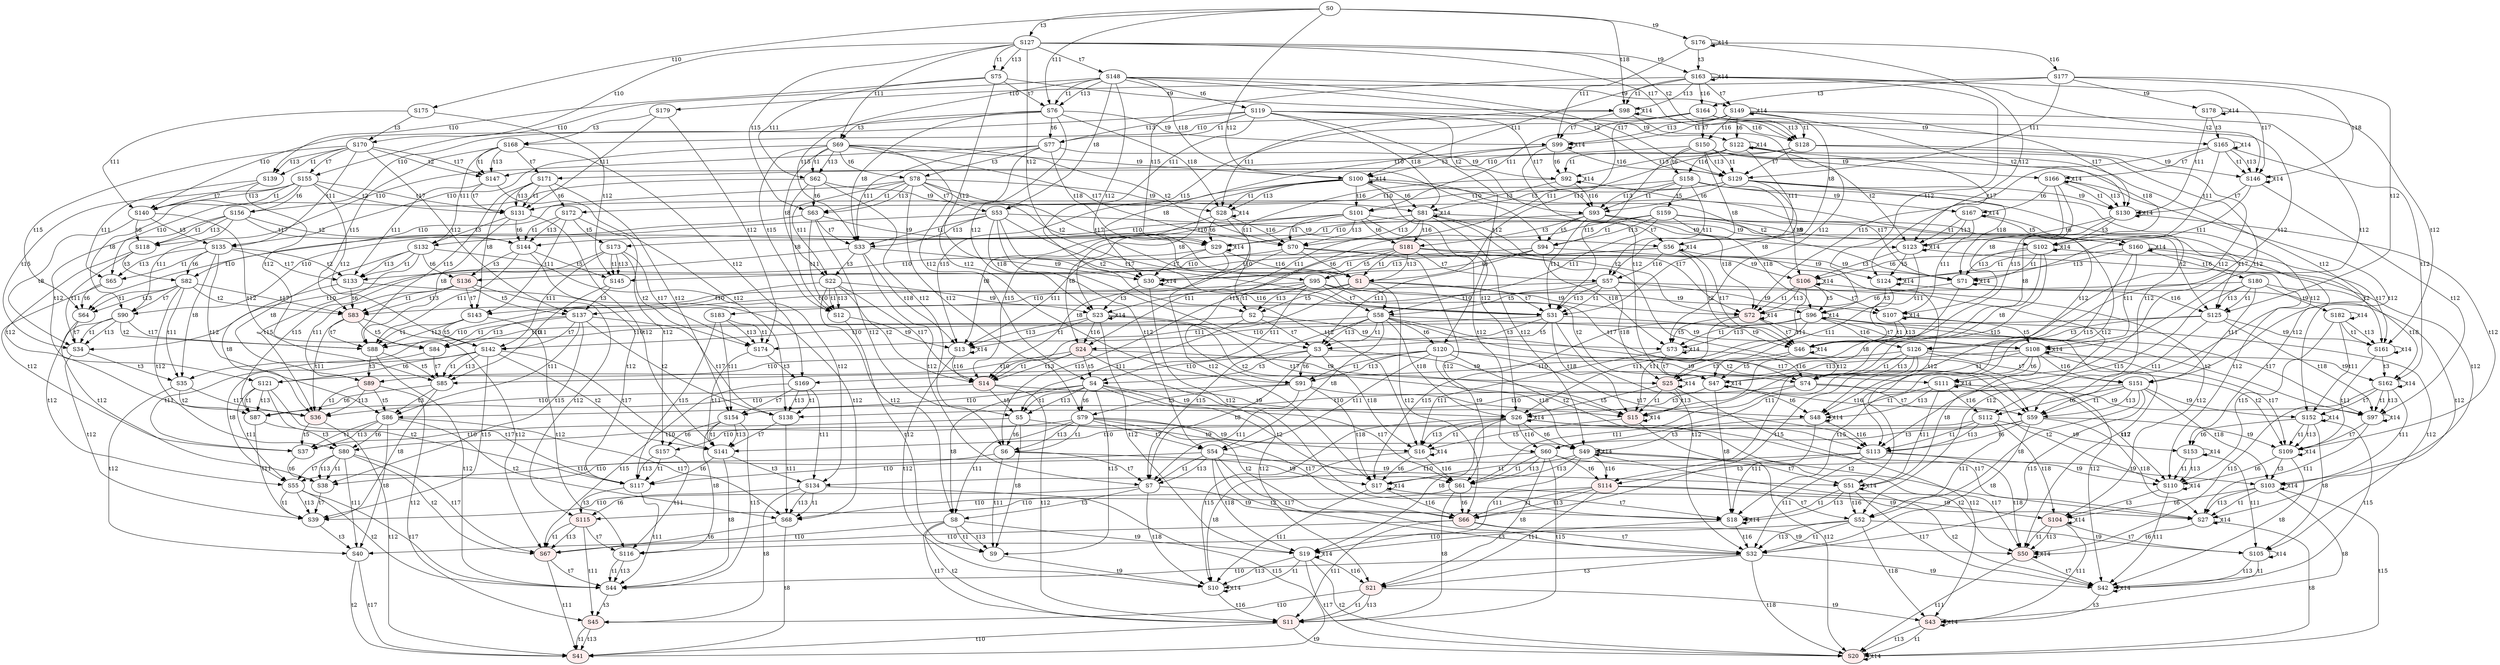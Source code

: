 digraph "SCdebug/1" {
node [fillcolor="#FFFFFF"]; S60 ;
node [fillcolor="#FFFFFF"]; S58 ;
node [fillcolor="#FFFFFF"]; S54 ;
node [fillcolor="#FFFFFF"]; S52 ;
node [style=filled fillcolor="#FFEEEE"]; S21 ;
node [fillcolor="#FFFFFF"]; S4 ;
node [fillcolor="#FFFFFF"]; S8 ;
node [fillcolor="#FFFFFF"]; S151 ;
node [fillcolor="#FFFFFF"]; S51 ;
node [style=filled fillcolor="#FFEEEE"]; S43 ;
node [fillcolor="#FFFFFF"]; S26 ;
node [fillcolor="#FFFFFF"]; S19 ;
node [fillcolor="#FFFFFF"]; S103 ;
node [fillcolor="#FFFFFF"]; S105 ;
node [fillcolor="#FFFFFF"]; S108 ;
node [fillcolor="#FFFFFF"]; S152 ;
node [fillcolor="#FFFFFF"]; S55 ;
node [style=filled fillcolor="#FFEEEE"]; S45 ;
node [fillcolor="#FFFFFF"]; S40 ;
node [fillcolor="#FFFFFF"]; S86 ;
node [fillcolor="#FFFFFF"]; S116 ;
node [fillcolor="#FFFFFF"]; S134 ;
node [fillcolor="#FFFFFF"]; S142 ;
node [fillcolor="#FFFFFF"]; S154 ;
node [fillcolor="#FFFFFF"]; S77 ;
node [fillcolor="#FFFFFF"]; S75 ;
node [fillcolor="#FFFFFF"]; S63 ;
node [style=filled fillcolor="#FFEEEE"]; S1 ;
node [fillcolor="#FFFFFF"]; S93 ;
node [fillcolor="#FFFFFF"]; S128 ;
node [fillcolor="#FFFFFF"]; S177 ;
node [fillcolor="#FFFFFF"]; S0 ;
node [style=filled fillcolor="#FFEEEE"]; S72 ;
node [fillcolor="#FFFFFF"]; S29 ;
node [fillcolor="#FFFFFF"]; S92 ;
node [fillcolor="#FFFFFF"]; S98 ;
node [fillcolor="#FFFFFF"]; S123 ;
node [fillcolor="#FFFFFF"]; S146 ;
node [fillcolor="#FFFFFF"]; S176 ;
node [fillcolor="#FFFFFF"]; S178 ;
node [fillcolor="#FFFFFF"]; S64 ;
node [style=filled fillcolor="#FFEEEE"]; S83 ;
node [fillcolor="#FFFFFF"]; S118 ;
node [fillcolor="#FFFFFF"]; S139 ;
node [fillcolor="#FFFFFF"]; S144 ;
node [fillcolor="#FFFFFF"]; S147 ;
node [fillcolor="#FFFFFF"]; S175 ;
node [fillcolor="#FFFFFF"]; S179 ;
node [fillcolor="#FFFFFF"]; S76 ;
node [fillcolor="#FFFFFF"]; S70 ;
node [fillcolor="#FFFFFF"]; S62 ;
node [fillcolor="#FFFFFF"]; S33 ;
node [fillcolor="#FFFFFF"]; S31 ;
node [fillcolor="#FFFFFF"]; S12 ;
node [style=filled fillcolor="#FFEEEE"]; S14 ;
node [fillcolor="#FFFFFF"]; S129 ;
node [fillcolor="#FFFFFF"]; S71 ;
node [fillcolor="#FFFFFF"]; S46 ;
node [fillcolor="#FFFFFF"]; S30 ;
node [fillcolor="#FFFFFF"]; S28 ;
node [fillcolor="#FFFFFF"]; S13 ;
node [style=filled fillcolor="#FFEEEE"]; S15 ;
node [fillcolor="#FFFFFF"]; S99 ;
node [fillcolor="#FFFFFF"]; S130 ;
node [fillcolor="#FFFFFF"]; S65 ;
node [style=filled fillcolor="#FFEEEE"]; S36 ;
node [fillcolor="#FFFFFF"]; S34 ;
node [fillcolor="#FFFFFF"]; S88 ;
node [fillcolor="#FFFFFF"]; S131 ;
node [fillcolor="#FFFFFF"]; S133 ;
node [fillcolor="#FFFFFF"]; S140 ;
node [style=filled fillcolor="#FFEEEE"]; S181 ;
node [fillcolor="#FFFFFF"]; S78 ;
node [fillcolor="#FFFFFF"]; S119 ;
node [fillcolor="#FFFFFF"]; S127 ;
node [fillcolor="#FFFFFF"]; S158 ;
node [fillcolor="#FFFFFF"]; S164 ;
node [fillcolor="#FFFFFF"]; S81 ;
node [style=filled fillcolor="#FFEEEE"]; S106 ;
node [fillcolor="#FFFFFF"]; S122 ;
node [fillcolor="#FFFFFF"]; S163 ;
node [fillcolor="#FFFFFF"]; S165 ;
node [fillcolor="#FFFFFF"]; S167 ;
node [fillcolor="#FFFFFF"]; S82 ;
node [style=filled fillcolor="#FFEEEE"]; S136 ;
node [fillcolor="#FFFFFF"]; S156 ;
node [fillcolor="#FFFFFF"]; S168 ;
node [fillcolor="#FFFFFF"]; S170 ;
node [fillcolor="#FFFFFF"]; S172 ;
node [fillcolor="#FFFFFF"]; S69 ;
node [fillcolor="#FFFFFF"]; S57 ;
node [fillcolor="#FFFFFF"]; S53 ;
node [style=filled fillcolor="#FFEEEE"]; S24 ;
node [fillcolor="#FFFFFF"]; S22 ;
node [fillcolor="#FFFFFF"]; S101 ;
node [fillcolor="#FFFFFF"]; S148 ;
node [fillcolor="#FFFFFF"]; S150 ;
node [fillcolor="#FFFFFF"]; S56 ;
node [style=filled fillcolor="#FFEEEE"]; S25 ;
node [fillcolor="#FFFFFF"]; S23 ;
node [fillcolor="#FFFFFF"]; S100 ;
node [fillcolor="#FFFFFF"]; S102 ;
node [fillcolor="#FFFFFF"]; S107 ;
node [fillcolor="#FFFFFF"]; S149 ;
node [fillcolor="#FFFFFF"]; S166 ;
node [fillcolor="#FFFFFF"]; S35 ;
node [style=filled fillcolor="#FFEEEE"]; S89 ;
node [fillcolor="#FFFFFF"]; S90 ;
node [fillcolor="#FFFFFF"]; S132 ;
node [fillcolor="#FFFFFF"]; S135 ;
node [fillcolor="#FFFFFF"]; S143 ;
node [fillcolor="#FFFFFF"]; S155 ;
node [fillcolor="#FFFFFF"]; S171 ;
node [fillcolor="#FFFFFF"]; S74 ;
node [style=filled fillcolor="#FFEEEE"]; S66 ;
node [fillcolor="#FFFFFF"]; S2 ;
node [fillcolor="#FFFFFF"]; S6 ;
node [fillcolor="#FFFFFF"]; S91 ;
node [fillcolor="#FFFFFF"]; S94 ;
node [fillcolor="#FFFFFF"]; S113 ;
node [fillcolor="#FFFFFF"]; S125 ;
node [fillcolor="#FFFFFF"]; S73 ;
node [style=filled fillcolor="#FFEEEE"]; S50 ;
node [fillcolor="#FFFFFF"]; S48 ;
node [fillcolor="#FFFFFF"]; S17 ;
node [fillcolor="#FFFFFF"]; S97 ;
node [fillcolor="#FFFFFF"]; S110 ;
node [fillcolor="#FFFFFF"]; S124 ;
node [fillcolor="#FFFFFF"]; S161 ;
node [style=filled fillcolor="#FFEEEE"]; S67 ;
node [fillcolor="#FFFFFF"]; S38 ;
node [fillcolor="#FFFFFF"]; S84 ;
node [fillcolor="#FFFFFF"]; S87 ;
node [fillcolor="#FFFFFF"]; S117 ;
node [fillcolor="#FFFFFF"]; S138 ;
node [fillcolor="#FFFFFF"]; S145 ;
node [fillcolor="#FFFFFF"]; S174 ;
node [fillcolor="#FFFFFF"]; S61 ;
node [fillcolor="#FFFFFF"]; S59 ;
node [fillcolor="#FFFFFF"]; S32 ;
node [fillcolor="#FFFFFF"]; S3 ;
node [fillcolor="#FFFFFF"]; S5 ;
node [fillcolor="#FFFFFF"]; S7 ;
node [fillcolor="#FFFFFF"]; S9 ;
node [style=filled fillcolor="#FFEEEE"]; S11 ;
node [fillcolor="#FFFFFF"]; S47 ;
node [fillcolor="#FFFFFF"]; S42 ;
node [fillcolor="#FFFFFF"]; S27 ;
node [fillcolor="#FFFFFF"]; S10 ;
node [fillcolor="#FFFFFF"]; S16 ;
node [fillcolor="#FFFFFF"]; S18 ;
node [style=filled fillcolor="#FFEEEE"]; S20 ;
node [fillcolor="#FFFFFF"]; S109 ;
node [fillcolor="#FFFFFF"]; S68 ;
node [fillcolor="#FFFFFF"]; S44 ;
node [style=filled fillcolor="#FFEEEE"]; S41 ;
node [fillcolor="#FFFFFF"]; S39 ;
node [fillcolor="#FFFFFF"]; S37 ;
node [fillcolor="#FFFFFF"]; S85 ;
node [fillcolor="#FFFFFF"]; S141 ;
node [fillcolor="#FFFFFF"]; S79 ;
node [fillcolor="#FFFFFF"]; S95 ;
node [fillcolor="#FFFFFF"]; S112 ;
node [style=filled fillcolor="#FFEEEE"]; S114 ;
node [fillcolor="#FFFFFF"]; S120 ;
node [fillcolor="#FFFFFF"]; S126 ;
node [fillcolor="#FFFFFF"]; S159 ;
node [fillcolor="#FFFFFF"]; S180 ;
node [fillcolor="#FFFFFF"]; S49 ;
node [fillcolor="#FFFFFF"]; S96 ;
node [style=filled fillcolor="#FFEEEE"]; S104 ;
node [fillcolor="#FFFFFF"]; S111 ;
node [fillcolor="#FFFFFF"]; S153 ;
node [fillcolor="#FFFFFF"]; S160 ;
node [fillcolor="#FFFFFF"]; S162 ;
node [fillcolor="#FFFFFF"]; S182 ;
node [fillcolor="#FFFFFF"]; S80 ;
node [style=filled fillcolor="#FFEEEE"]; S115 ;
node [fillcolor="#FFFFFF"]; S121 ;
node [fillcolor="#FFFFFF"]; S137 ;
node [fillcolor="#FFFFFF"]; S157 ;
node [fillcolor="#FFFFFF"]; S169 ;
node [fillcolor="#FFFFFF"]; S173 ;
node [fillcolor="#FFFFFF"]; S183 ;
S60 -> S114 [label=t6]
S60 -> S61 [label=t1]
S60 -> S61 [label=t13]
S60 -> S11 [label=t15]
S60 -> S134 [label=t10]
S60 -> S103 [label=t9]
S60 -> S21 [label=t8]
S58 -> S120 [label=t6]
S58 -> S59 [label=t2]
S58 -> S59 [label=t17]
S58 -> S3 [label=t1]
S58 -> S3 [label=t13]
S58 -> S7 [label=t15]
S58 -> S142 [label=t10]
S58 -> S26 [label=t18]
S58 -> S108 [label=t9]
S58 -> S54 [label=t8]
S54 -> S32 [label=t2]
S54 -> S32 [label=t17]
S54 -> S7 [label=t1]
S54 -> S7 [label=t13]
S54 -> S55 [label=t10]
S54 -> S51 [label=t9]
S54 -> S19 [label=t18]
S52 -> S32 [label=t1]
S52 -> S32 [label=t13]
S52 -> S116 [label=t10]
S52 -> S43 [label=t18]
S52 -> S105 [label=t9]
S21 -> S11 [label=t1]
S21 -> S11 [label=t13]
S21 -> S45 [label=t10]
S21 -> S43 [label=t9]
S4 -> S79 [label=t6]
S4 -> S61 [label=t2]
S4 -> S61 [label=t17]
S4 -> S5 [label=t1]
S4 -> S5 [label=t13]
S4 -> S9 [label=t15]
S4 -> S86 [label=t10]
S4 -> S26 [label=t9]
S4 -> S8 [label=t8]
S8 -> S9 [label=t1]
S8 -> S9 [label=t13]
S8 -> S11 [label=t2]
S8 -> S11 [label=t17]
S8 -> S40 [label=t10]
S8 -> S19 [label=t9]
S151 -> S112 [label=t6]
S151 -> S59 [label=t1]
S151 -> S59 [label=t13]
S151 -> S32 [label=t15]
S151 -> S154 [label=t10]
S151 -> S103 [label=t18]
S151 -> S152 [label=t9]
S151 -> S52 [label=t8]
S51 -> S42 [label=t2]
S51 -> S42 [label=t17]
S51 -> S18 [label=t1]
S51 -> S18 [label=t13]
S51 -> S51 [label=t14]
S51 -> S52 [label=t16]
S43 -> S20 [label=t1]
S43 -> S20 [label=t13]
S43 -> S43 [label=t14]
S26 -> S49 [label=t6]
S26 -> S27 [label=t2]
S26 -> S27 [label=t17]
S26 -> S10 [label=t15]
S26 -> S16 [label=t1]
S26 -> S16 [label=t13]
S26 -> S19 [label=t8]
S26 -> S26 [label=t14]
S26 -> S60 [label=t16]
S19 -> S10 [label=t1]
S19 -> S10 [label=t13]
S19 -> S20 [label=t2]
S19 -> S20 [label=t17]
S19 -> S19 [label=t14]
S19 -> S21 [label=t16]
S103 -> S104 [label=t6]
S103 -> S27 [label=t1]
S103 -> S27 [label=t13]
S103 -> S20 [label=t15]
S103 -> S43 [label=t8]
S103 -> S103 [label=t14]
S105 -> S42 [label=t1]
S105 -> S42 [label=t13]
S105 -> S105 [label=t14]
S108 -> S111 [label=t6]
S108 -> S47 [label=t1]
S108 -> S47 [label=t13]
S108 -> S18 [label=t15]
S108 -> S109 [label=t2]
S108 -> S109 [label=t17]
S108 -> S51 [label=t8]
S108 -> S108 [label=t14]
S108 -> S151 [label=t16]
S152 -> S153 [label=t6]
S152 -> S42 [label=t15]
S152 -> S109 [label=t1]
S152 -> S109 [label=t13]
S152 -> S105 [label=t8]
S152 -> S152 [label=t14]
S55 -> S44 [label=t2]
S55 -> S44 [label=t17]
S55 -> S39 [label=t1]
S55 -> S39 [label=t13]
S45 -> S41 [label=t1]
S45 -> S41 [label=t13]
S40 -> S41 [label=t2]
S40 -> S41 [label=t17]
S86 -> S80 [label=t6]
S86 -> S68 [label=t2]
S86 -> S68 [label=t17]
S86 -> S37 [label=t1]
S86 -> S37 [label=t13]
S86 -> S40 [label=t8]
S116 -> S44 [label=t1]
S116 -> S44 [label=t13]
S134 -> S115 [label=t6]
S134 -> S68 [label=t1]
S134 -> S68 [label=t13]
S134 -> S41 [label=t15]
S134 -> S45 [label=t8]
S142 -> S121 [label=t6]
S142 -> S39 [label=t15]
S142 -> S85 [label=t1]
S142 -> S85 [label=t13]
S142 -> S141 [label=t2]
S142 -> S141 [label=t17]
S142 -> S55 [label=t8]
S154 -> S157 [label=t6]
S154 -> S44 [label=t15]
S154 -> S141 [label=t1]
S154 -> S141 [label=t13]
S154 -> S116 [label=t8]
S77 -> S91 [label=t12]
S77 -> S78 [label=t3]
S77 -> S33 [label=t11]
S77 -> S118 [label=t10]
S77 -> S29 [label=t18]
S77 -> S92 [label=t9]
S75 -> S2 [label=t12]
S75 -> S76 [label=t7]
S75 -> S62 [label=t11]
S75 -> S139 [label=t10]
S75 -> S98 [label=t9]
S63 -> S6 [label=t12]
S63 -> S33 [label=t7]
S63 -> S12 [label=t11]
S63 -> S64 [label=t10]
S63 -> S29 [label=t9]
S1 -> S66 [label=t12]
S1 -> S2 [label=t5]
S1 -> S31 [label=t7]
S1 -> S14 [label=t11]
S1 -> S83 [label=t10]
S1 -> S72 [label=t9]
S93 -> S94 [label=t5]
S93 -> S113 [label=t12]
S93 -> S181 [label=t3]
S93 -> S31 [label=t11]
S93 -> S144 [label=t10]
S93 -> S72 [label=t18]
S93 -> S123 [label=t9]
S128 -> S74 [label=t12]
S128 -> S70 [label=t11]
S128 -> S129 [label=t7]
S128 -> S147 [label=t10]
S128 -> S146 [label=t9]
S177 -> S125 [label=t12]
S177 -> S164 [label=t3]
S177 -> S129 [label=t11]
S177 -> S179 [label=t10]
S177 -> S146 [label=t18]
S177 -> S178 [label=t9]
S0 -> S94 [label=t12]
S0 -> S127 [label=t3]
S0 -> S76 [label=t11]
S0 -> S175 [label=t10]
S0 -> S98 [label=t18]
S0 -> S176 [label=t9]
S72 -> S73 [label=t5]
S72 -> S50 [label=t12]
S72 -> S46 [label=t7]
S72 -> S15 [label=t11]
S72 -> S72 [label=t14]
S29 -> S17 [label=t12]
S29 -> S30 [label=t7]
S29 -> S13 [label=t11]
S29 -> S29 [label=t14]
S29 -> S1 [label=t16]
S92 -> S48 [label=t12]
S92 -> S81 [label=t3]
S92 -> S30 [label=t11]
S92 -> S92 [label=t14]
S92 -> S93 [label=t16]
S98 -> S73 [label=t12]
S98 -> S28 [label=t11]
S98 -> S99 [label=t7]
S98 -> S98 [label=t14]
S98 -> S128 [label=t16]
S123 -> S110 [label=t12]
S123 -> S124 [label=t5]
S123 -> S106 [label=t3]
S123 -> S46 [label=t11]
S123 -> S123 [label=t14]
S146 -> S97 [label=t12]
S146 -> S71 [label=t11]
S146 -> S130 [label=t7]
S146 -> S146 [label=t14]
S176 -> S124 [label=t12]
S176 -> S163 [label=t3]
S176 -> S99 [label=t11]
S176 -> S176 [label=t14]
S176 -> S177 [label=t16]
S178 -> S161 [label=t12]
S178 -> S165 [label=t3]
S178 -> S130 [label=t11]
S178 -> S178 [label=t14]
S64 -> S38 [label=t12]
S64 -> S34 [label=t7]
S83 -> S67 [label=t12]
S83 -> S84 [label=t5]
S83 -> S36 [label=t11]
S83 -> S88 [label=t7]
S118 -> S87 [label=t12]
S118 -> S82 [label=t3]
S118 -> S34 [label=t11]
S139 -> S84 [label=t12]
S139 -> S65 [label=t11]
S139 -> S140 [label=t7]
S144 -> S117 [label=t12]
S144 -> S145 [label=t5]
S144 -> S136 [label=t3]
S144 -> S88 [label=t11]
S147 -> S138 [label=t12]
S147 -> S131 [label=t7]
S147 -> S133 [label=t11]
S175 -> S145 [label=t12]
S175 -> S170 [label=t3]
S175 -> S140 [label=t11]
S179 -> S174 [label=t12]
S179 -> S168 [label=t3]
S179 -> S131 [label=t11]
S76 -> S3 [label=t12]
S76 -> S69 [label=t3]
S76 -> S140 [label=t10]
S76 -> S28 [label=t18]
S76 -> S99 [label=t9]
S76 -> S77 [label=t6]
S76 -> S33 [label=t8]
S70 -> S61 [label=t12]
S70 -> S133 [label=t10]
S70 -> S71 [label=t9]
S70 -> S1 [label=t6]
S70 -> S14 [label=t8]
S62 -> S5 [label=t12]
S62 -> S65 [label=t10]
S62 -> S28 [label=t9]
S62 -> S63 [label=t6]
S62 -> S12 [label=t8]
S33 -> S7 [label=t12]
S33 -> S22 [label=t3]
S33 -> S34 [label=t10]
S33 -> S30 [label=t9]
S33 -> S13 [label=t18]
S31 -> S32 [label=t12]
S31 -> S3 [label=t5]
S31 -> S24 [label=t3]
S31 -> S88 [label=t10]
S31 -> S46 [label=t9]
S31 -> S15 [label=t18]
S12 -> S9 [label=t12]
S12 -> S13 [label=t9]
S14 -> S5 [label=t5]
S14 -> S11 [label=t12]
S14 -> S36 [label=t10]
S14 -> S15 [label=t9]
S129 -> S59 [label=t12]
S129 -> S101 [label=t3]
S129 -> S131 [label=t10]
S129 -> S71 [label=t18]
S129 -> S130 [label=t9]
S129 -> S31 [label=t8]
S129 -> S93 [label=t6]
S71 -> S27 [label=t12]
S71 -> S72 [label=t6]
S71 -> S15 [label=t8]
S71 -> S71 [label=t14]
S46 -> S47 [label=t5]
S46 -> S42 [label=t12]
S46 -> S25 [label=t3]
S46 -> S46 [label=t14]
S30 -> S18 [label=t12]
S30 -> S23 [label=t3]
S30 -> S30 [label=t14]
S30 -> S31 [label=t16]
S28 -> S16 [label=t12]
S28 -> S29 [label=t6]
S28 -> S13 [label=t8]
S28 -> S28 [label=t14]
S28 -> S70 [label=t16]
S13 -> S10 [label=t12]
S13 -> S13 [label=t14]
S13 -> S14 [label=t16]
S15 -> S16 [label=t5]
S15 -> S20 [label=t12]
S15 -> S15 [label=t14]
S99 -> S47 [label=t12]
S99 -> S100 [label=t3]
S99 -> S30 [label=t8]
S99 -> S92 [label=t6]
S99 -> S99 [label=t14]
S99 -> S129 [label=t16]
S130 -> S109 [label=t12]
S130 -> S102 [label=t3]
S130 -> S46 [label=t8]
S130 -> S123 [label=t6]
S130 -> S130 [label=t14]
S65 -> S37 [label=t12]
S65 -> S64 [label=t6]
S36 -> S41 [label=t12]
S36 -> S37 [label=t5]
S34 -> S39 [label=t12]
S34 -> S35 [label=t3]
S88 -> S44 [label=t12]
S88 -> S85 [label=t5]
S88 -> S89 [label=t3]
S131 -> S141 [label=t12]
S131 -> S132 [label=t3]
S131 -> S88 [label=t8]
S131 -> S144 [label=t6]
S133 -> S68 [label=t12]
S133 -> S36 [label=t8]
S133 -> S83 [label=t6]
S140 -> S85 [label=t12]
S140 -> S135 [label=t3]
S140 -> S34 [label=t8]
S140 -> S118 [label=t6]
S181 -> S95 [label=t5]
S181 -> S114 [label=t12]
S181 -> S57 [label=t7]
S181 -> S24 [label=t11]
S181 -> S136 [label=t10]
S181 -> S106 [label=t9]
S181 -> S1 [label=t1]
S181 -> S1 [label=t13]
S78 -> S79 [label=t12]
S78 -> S53 [label=t7]
S78 -> S22 [label=t11]
S78 -> S82 [label=t10]
S78 -> S81 [label=t9]
S78 -> S63 [label=t1]
S78 -> S1 [label=t2]
S78 -> S63 [label=t13]
S78 -> S1 [label=t17]
S119 -> S120 [label=t12]
S119 -> S53 [label=t11]
S119 -> S156 [label=t10]
S119 -> S81 [label=t18]
S119 -> S122 [label=t9]
S119 -> S77 [label=t1]
S119 -> S93 [label=t2]
S119 -> S77 [label=t13]
S119 -> S93 [label=t17]
S127 -> S95 [label=t12]
S127 -> S69 [label=t11]
S127 -> S148 [label=t7]
S127 -> S170 [label=t10]
S127 -> S163 [label=t9]
S127 -> S75 [label=t1]
S127 -> S128 [label=t2]
S127 -> S75 [label=t13]
S127 -> S63 [label=t15]
S127 -> S128 [label=t17]
S158 -> S112 [label=t12]
S158 -> S159 [label=t5]
S158 -> S57 [label=t11]
S158 -> S172 [label=t10]
S158 -> S106 [label=t18]
S158 -> S167 [label=t9]
S158 -> S93 [label=t1]
S158 -> S93 [label=t13]
S164 -> S126 [label=t12]
S164 -> S101 [label=t11]
S164 -> S150 [label=t7]
S164 -> S168 [label=t10]
S164 -> S165 [label=t9]
S164 -> S128 [label=t1]
S164 -> S128 [label=t13]
S164 -> S1 [label=t15]
S81 -> S49 [label=t12]
S81 -> S56 [label=t7]
S81 -> S23 [label=t11]
S81 -> S29 [label=t1]
S81 -> S72 [label=t2]
S81 -> S29 [label=t13]
S81 -> S72 [label=t17]
S81 -> S81 [label=t14]
S81 -> S181 [label=t16]
S106 -> S96 [label=t5]
S106 -> S104 [label=t12]
S106 -> S25 [label=t11]
S106 -> S107 [label=t7]
S106 -> S72 [label=t1]
S106 -> S72 [label=t13]
S106 -> S106 [label=t14]
S122 -> S111 [label=t12]
S122 -> S56 [label=t11]
S122 -> S92 [label=t1]
S122 -> S123 [label=t2]
S122 -> S92 [label=t13]
S122 -> S123 [label=t17]
S122 -> S122 [label=t14]
S122 -> S158 [label=t16]
S163 -> S96 [label=t12]
S163 -> S100 [label=t11]
S163 -> S149 [label=t7]
S163 -> S98 [label=t1]
S163 -> S146 [label=t2]
S163 -> S98 [label=t13]
S163 -> S29 [label=t15]
S163 -> S146 [label=t17]
S163 -> S163 [label=t14]
S163 -> S164 [label=t16]
S165 -> S162 [label=t12]
S165 -> S102 [label=t11]
S165 -> S166 [label=t7]
S165 -> S146 [label=t1]
S165 -> S146 [label=t13]
S165 -> S72 [label=t15]
S165 -> S165 [label=t14]
S167 -> S153 [label=t12]
S167 -> S160 [label=t5]
S167 -> S107 [label=t11]
S167 -> S123 [label=t1]
S167 -> S123 [label=t13]
S167 -> S167 [label=t14]
S82 -> S80 [label=t12]
S82 -> S35 [label=t11]
S82 -> S90 [label=t7]
S82 -> S64 [label=t1]
S82 -> S83 [label=t2]
S82 -> S64 [label=t13]
S82 -> S83 [label=t17]
S136 -> S115 [label=t12]
S136 -> S137 [label=t5]
S136 -> S89 [label=t11]
S136 -> S143 [label=t7]
S136 -> S83 [label=t1]
S136 -> S83 [label=t13]
S156 -> S121 [label=t12]
S156 -> S90 [label=t11]
S156 -> S118 [label=t1]
S156 -> S144 [label=t2]
S156 -> S118 [label=t13]
S156 -> S144 [label=t17]
S168 -> S169 [label=t12]
S168 -> S132 [label=t11]
S168 -> S171 [label=t7]
S168 -> S147 [label=t1]
S168 -> S147 [label=t13]
S168 -> S83 [label=t15]
S170 -> S137 [label=t12]
S170 -> S135 [label=t11]
S170 -> S155 [label=t7]
S170 -> S139 [label=t1]
S170 -> S147 [label=t2]
S170 -> S139 [label=t13]
S170 -> S64 [label=t15]
S170 -> S147 [label=t17]
S172 -> S157 [label=t12]
S172 -> S173 [label=t5]
S172 -> S143 [label=t11]
S172 -> S144 [label=t1]
S172 -> S144 [label=t13]
S69 -> S135 [label=t10]
S69 -> S100 [label=t9]
S69 -> S62 [label=t1]
S69 -> S70 [label=t2]
S69 -> S62 [label=t13]
S69 -> S12 [label=t15]
S69 -> S70 [label=t17]
S69 -> S4 [label=t12]
S69 -> S78 [label=t6]
S69 -> S22 [label=t8]
S57 -> S143 [label=t10]
S57 -> S25 [label=t18]
S57 -> S107 [label=t9]
S57 -> S31 [label=t1]
S57 -> S31 [label=t13]
S57 -> S58 [label=t5]
S57 -> S52 [label=t12]
S53 -> S90 [label=t10]
S53 -> S56 [label=t9]
S53 -> S23 [label=t18]
S53 -> S33 [label=t1]
S53 -> S31 [label=t2]
S53 -> S33 [label=t13]
S53 -> S31 [label=t17]
S53 -> S54 [label=t12]
S24 -> S89 [label=t10]
S24 -> S25 [label=t9]
S24 -> S14 [label=t1]
S24 -> S14 [label=t13]
S24 -> S4 [label=t5]
S24 -> S21 [label=t12]
S22 -> S35 [label=t10]
S22 -> S23 [label=t9]
S22 -> S12 [label=t1]
S22 -> S14 [label=t2]
S22 -> S12 [label=t13]
S22 -> S14 [label=t17]
S22 -> S8 [label=t12]
S101 -> S132 [label=t10]
S101 -> S102 [label=t9]
S101 -> S24 [label=t8]
S101 -> S70 [label=t1]
S101 -> S70 [label=t13]
S101 -> S14 [label=t15]
S101 -> S60 [label=t12]
S101 -> S181 [label=t6]
S148 -> S155 [label=t10]
S148 -> S100 [label=t18]
S148 -> S149 [label=t9]
S148 -> S53 [label=t8]
S148 -> S76 [label=t1]
S148 -> S129 [label=t2]
S148 -> S76 [label=t13]
S148 -> S33 [label=t15]
S148 -> S129 [label=t17]
S148 -> S58 [label=t12]
S148 -> S119 [label=t6]
S150 -> S171 [label=t10]
S150 -> S102 [label=t18]
S150 -> S166 [label=t9]
S150 -> S57 [label=t8]
S150 -> S129 [label=t1]
S150 -> S129 [label=t13]
S150 -> S31 [label=t15]
S150 -> S151 [label=t12]
S150 -> S158 [label=t6]
S56 -> S30 [label=t1]
S56 -> S46 [label=t2]
S56 -> S30 [label=t13]
S56 -> S46 [label=t17]
S56 -> S51 [label=t12]
S56 -> S56 [label=t14]
S56 -> S57 [label=t16]
S25 -> S15 [label=t1]
S25 -> S15 [label=t13]
S25 -> S26 [label=t5]
S25 -> S43 [label=t12]
S25 -> S25 [label=t14]
S23 -> S13 [label=t1]
S23 -> S15 [label=t2]
S23 -> S13 [label=t13]
S23 -> S15 [label=t17]
S23 -> S19 [label=t12]
S23 -> S23 [label=t14]
S23 -> S24 [label=t16]
S100 -> S23 [label=t8]
S100 -> S28 [label=t1]
S100 -> S71 [label=t2]
S100 -> S28 [label=t13]
S100 -> S13 [label=t15]
S100 -> S71 [label=t17]
S100 -> S26 [label=t12]
S100 -> S81 [label=t6]
S100 -> S100 [label=t14]
S100 -> S101 [label=t16]
S102 -> S25 [label=t8]
S102 -> S71 [label=t1]
S102 -> S71 [label=t13]
S102 -> S15 [label=t15]
S102 -> S103 [label=t12]
S102 -> S106 [label=t6]
S102 -> S102 [label=t14]
S107 -> S46 [label=t1]
S107 -> S46 [label=t13]
S107 -> S108 [label=t5]
S107 -> S105 [label=t12]
S107 -> S107 [label=t14]
S149 -> S56 [label=t8]
S149 -> S99 [label=t1]
S149 -> S130 [label=t2]
S149 -> S99 [label=t13]
S149 -> S30 [label=t15]
S149 -> S130 [label=t17]
S149 -> S108 [label=t12]
S149 -> S122 [label=t6]
S149 -> S149 [label=t14]
S149 -> S150 [label=t16]
S166 -> S107 [label=t8]
S166 -> S130 [label=t1]
S166 -> S130 [label=t13]
S166 -> S46 [label=t15]
S166 -> S152 [label=t12]
S166 -> S167 [label=t6]
S166 -> S166 [label=t14]
S35 -> S36 [label=t2]
S35 -> S36 [label=t17]
S35 -> S40 [label=t12]
S89 -> S36 [label=t1]
S89 -> S36 [label=t13]
S89 -> S86 [label=t5]
S89 -> S45 [label=t12]
S90 -> S34 [label=t1]
S90 -> S88 [label=t2]
S90 -> S34 [label=t13]
S90 -> S88 [label=t17]
S90 -> S55 [label=t12]
S132 -> S89 [label=t8]
S132 -> S133 [label=t1]
S132 -> S133 [label=t13]
S132 -> S36 [label=t15]
S132 -> S134 [label=t12]
S132 -> S136 [label=t6]
S135 -> S35 [label=t8]
S135 -> S65 [label=t1]
S135 -> S133 [label=t2]
S135 -> S65 [label=t13]
S135 -> S133 [label=t17]
S135 -> S86 [label=t12]
S135 -> S82 [label=t6]
S143 -> S88 [label=t1]
S143 -> S88 [label=t13]
S143 -> S142 [label=t5]
S143 -> S116 [label=t12]
S155 -> S90 [label=t8]
S155 -> S140 [label=t1]
S155 -> S131 [label=t2]
S155 -> S140 [label=t13]
S155 -> S34 [label=t15]
S155 -> S131 [label=t17]
S155 -> S142 [label=t12]
S155 -> S156 [label=t6]
S171 -> S143 [label=t8]
S171 -> S131 [label=t1]
S171 -> S131 [label=t13]
S171 -> S88 [label=t15]
S171 -> S154 [label=t12]
S171 -> S172 [label=t6]
S74 -> S61 [label=t11]
S74 -> S59 [label=t7]
S74 -> S138 [label=t10]
S74 -> S97 [label=t9]
S66 -> S32 [label=t7]
S66 -> S11 [label=t11]
S66 -> S67 [label=t10]
S66 -> S50 [label=t9]
S2 -> S3 [label=t7]
S2 -> S5 [label=t11]
S2 -> S84 [label=t10]
S2 -> S73 [label=t9]
S6 -> S7 [label=t7]
S6 -> S9 [label=t11]
S6 -> S38 [label=t10]
S6 -> S17 [label=t9]
S91 -> S79 [label=t3]
S91 -> S7 [label=t11]
S91 -> S87 [label=t10]
S91 -> S48 [label=t9]
S91 -> S17 [label=t18]
S94 -> S95 [label=t3]
S94 -> S3 [label=t11]
S94 -> S145 [label=t10]
S94 -> S73 [label=t18]
S94 -> S124 [label=t9]
S113 -> S114 [label=t3]
S113 -> S32 [label=t11]
S113 -> S117 [label=t10]
S113 -> S50 [label=t18]
S113 -> S110 [label=t9]
S125 -> S126 [label=t3]
S125 -> S59 [label=t11]
S125 -> S174 [label=t10]
S125 -> S97 [label=t18]
S125 -> S161 [label=t9]
S73 -> S47 [label=t7]
S73 -> S16 [label=t11]
S73 -> S73 [label=t14]
S73 -> S74 [label=t16]
S50 -> S42 [label=t7]
S50 -> S20 [label=t11]
S50 -> S50 [label=t14]
S48 -> S49 [label=t3]
S48 -> S18 [label=t11]
S48 -> S48 [label=t14]
S48 -> S113 [label=t16]
S17 -> S10 [label=t11]
S17 -> S18 [label=t7]
S17 -> S17 [label=t14]
S17 -> S66 [label=t16]
S97 -> S27 [label=t11]
S97 -> S109 [label=t7]
S97 -> S97 [label=t14]
S110 -> S104 [label=t3]
S110 -> S42 [label=t11]
S110 -> S110 [label=t14]
S124 -> S96 [label=t3]
S124 -> S47 [label=t11]
S124 -> S124 [label=t14]
S124 -> S125 [label=t16]
S161 -> S162 [label=t3]
S161 -> S109 [label=t11]
S161 -> S161 [label=t14]
S67 -> S44 [label=t7]
S67 -> S41 [label=t11]
S38 -> S39 [label=t7]
S84 -> S37 [label=t11]
S84 -> S85 [label=t7]
S87 -> S80 [label=t3]
S87 -> S39 [label=t11]
S117 -> S115 [label=t3]
S117 -> S44 [label=t11]
S138 -> S68 [label=t11]
S138 -> S141 [label=t7]
S145 -> S137 [label=t3]
S145 -> S85 [label=t11]
S174 -> S169 [label=t3]
S174 -> S141 [label=t11]
S61 -> S68 [label=t10]
S61 -> S27 [label=t9]
S61 -> S66 [label=t6]
S61 -> S11 [label=t8]
S59 -> S141 [label=t10]
S59 -> S27 [label=t18]
S59 -> S109 [label=t9]
S59 -> S60 [label=t3]
S59 -> S113 [label=t6]
S59 -> S32 [label=t8]
S32 -> S44 [label=t10]
S32 -> S42 [label=t9]
S32 -> S20 [label=t18]
S32 -> S21 [label=t3]
S3 -> S85 [label=t10]
S3 -> S47 [label=t9]
S3 -> S16 [label=t18]
S3 -> S4 [label=t3]
S3 -> S91 [label=t6]
S3 -> S7 [label=t8]
S5 -> S37 [label=t10]
S5 -> S16 [label=t9]
S5 -> S6 [label=t6]
S5 -> S9 [label=t8]
S7 -> S39 [label=t10]
S7 -> S10 [label=t18]
S7 -> S18 [label=t9]
S7 -> S8 [label=t3]
S9 -> S10 [label=t9]
S11 -> S41 [label=t10]
S11 -> S20 [label=t9]
S47 -> S26 [label=t3]
S47 -> S48 [label=t6]
S47 -> S18 [label=t8]
S47 -> S47 [label=t14]
S47 -> S59 [label=t16]
S42 -> S43 [label=t3]
S42 -> S42 [label=t14]
S27 -> S50 [label=t6]
S27 -> S20 [label=t8]
S27 -> S27 [label=t14]
S10 -> S10 [label=t14]
S10 -> S11 [label=t16]
S16 -> S10 [label=t8]
S16 -> S17 [label=t6]
S16 -> S16 [label=t14]
S16 -> S61 [label=t16]
S18 -> S19 [label=t3]
S18 -> S18 [label=t14]
S18 -> S32 [label=t16]
S20 -> S20 [label=t14]
S109 -> S42 [label=t8]
S109 -> S103 [label=t3]
S109 -> S110 [label=t6]
S109 -> S109 [label=t14]
S68 -> S67 [label=t6]
S68 -> S41 [label=t8]
S44 -> S45 [label=t3]
S39 -> S40 [label=t3]
S37 -> S38 [label=t6]
S85 -> S39 [label=t8]
S85 -> S86 [label=t3]
S85 -> S87 [label=t6]
S141 -> S44 [label=t8]
S141 -> S134 [label=t3]
S141 -> S117 [label=t6]
S79 -> S80 [label=t10]
S79 -> S49 [label=t9]
S79 -> S6 [label=t1]
S79 -> S66 [label=t2]
S79 -> S6 [label=t13]
S79 -> S66 [label=t17]
S79 -> S54 [label=t7]
S79 -> S8 [label=t11]
S95 -> S137 [label=t10]
S95 -> S96 [label=t9]
S95 -> S2 [label=t1]
S95 -> S74 [label=t2]
S95 -> S2 [label=t13]
S95 -> S6 [label=t15]
S95 -> S74 [label=t17]
S95 -> S58 [label=t7]
S95 -> S4 [label=t11]
S112 -> S157 [label=t10]
S112 -> S104 [label=t18]
S112 -> S153 [label=t9]
S112 -> S113 [label=t1]
S112 -> S113 [label=t13]
S112 -> S52 [label=t11]
S114 -> S115 [label=t10]
S114 -> S104 [label=t9]
S114 -> S66 [label=t1]
S114 -> S66 [label=t13]
S114 -> S52 [label=t7]
S114 -> S21 [label=t11]
S120 -> S121 [label=t10]
S120 -> S49 [label=t18]
S120 -> S111 [label=t9]
S120 -> S91 [label=t1]
S120 -> S113 [label=t2]
S120 -> S91 [label=t13]
S120 -> S113 [label=t17]
S120 -> S54 [label=t11]
S126 -> S169 [label=t10]
S126 -> S162 [label=t9]
S126 -> S74 [label=t1]
S126 -> S74 [label=t13]
S126 -> S66 [label=t15]
S126 -> S151 [label=t7]
S126 -> S60 [label=t11]
S159 -> S173 [label=t10]
S159 -> S96 [label=t18]
S159 -> S160 [label=t9]
S159 -> S94 [label=t1]
S159 -> S125 [label=t2]
S159 -> S94 [label=t13]
S159 -> S91 [label=t15]
S159 -> S125 [label=t17]
S159 -> S58 [label=t11]
S180 -> S183 [label=t10]
S180 -> S162 [label=t18]
S180 -> S182 [label=t9]
S180 -> S125 [label=t1]
S180 -> S125 [label=t13]
S180 -> S113 [label=t15]
S180 -> S151 [label=t11]
S49 -> S17 [label=t1]
S49 -> S50 [label=t2]
S49 -> S17 [label=t13]
S49 -> S50 [label=t17]
S49 -> S51 [label=t7]
S49 -> S19 [label=t11]
S49 -> S49 [label=t14]
S49 -> S114 [label=t16]
S96 -> S73 [label=t1]
S96 -> S97 [label=t2]
S96 -> S73 [label=t13]
S96 -> S17 [label=t15]
S96 -> S97 [label=t17]
S96 -> S108 [label=t7]
S96 -> S26 [label=t11]
S96 -> S96 [label=t14]
S96 -> S126 [label=t16]
S104 -> S50 [label=t1]
S104 -> S50 [label=t13]
S104 -> S105 [label=t7]
S104 -> S43 [label=t11]
S104 -> S104 [label=t14]
S111 -> S48 [label=t1]
S111 -> S110 [label=t2]
S111 -> S48 [label=t13]
S111 -> S110 [label=t17]
S111 -> S51 [label=t11]
S111 -> S111 [label=t14]
S111 -> S112 [label=t16]
S153 -> S110 [label=t1]
S153 -> S110 [label=t13]
S153 -> S105 [label=t11]
S153 -> S153 [label=t14]
S160 -> S124 [label=t1]
S160 -> S161 [label=t2]
S160 -> S124 [label=t13]
S160 -> S48 [label=t15]
S160 -> S161 [label=t17]
S160 -> S108 [label=t11]
S160 -> S160 [label=t14]
S160 -> S180 [label=t16]
S162 -> S97 [label=t1]
S162 -> S97 [label=t13]
S162 -> S50 [label=t15]
S162 -> S152 [label=t7]
S162 -> S103 [label=t11]
S162 -> S162 [label=t14]
S182 -> S161 [label=t1]
S182 -> S161 [label=t13]
S182 -> S110 [label=t15]
S182 -> S152 [label=t11]
S182 -> S182 [label=t14]
S80 -> S38 [label=t1]
S80 -> S67 [label=t2]
S80 -> S38 [label=t13]
S80 -> S67 [label=t17]
S80 -> S55 [label=t7]
S80 -> S40 [label=t11]
S115 -> S67 [label=t1]
S115 -> S67 [label=t13]
S115 -> S116 [label=t7]
S115 -> S45 [label=t11]
S121 -> S87 [label=t1]
S121 -> S117 [label=t2]
S121 -> S87 [label=t13]
S121 -> S117 [label=t17]
S121 -> S55 [label=t11]
S137 -> S84 [label=t1]
S137 -> S138 [label=t2]
S137 -> S84 [label=t13]
S137 -> S38 [label=t15]
S137 -> S138 [label=t17]
S137 -> S142 [label=t7]
S137 -> S86 [label=t11]
S157 -> S117 [label=t1]
S157 -> S117 [label=t13]
S157 -> S116 [label=t11]
S169 -> S138 [label=t1]
S169 -> S138 [label=t13]
S169 -> S67 [label=t15]
S169 -> S154 [label=t7]
S169 -> S134 [label=t11]
S173 -> S145 [label=t1]
S173 -> S174 [label=t2]
S173 -> S145 [label=t13]
S173 -> S87 [label=t15]
S173 -> S174 [label=t17]
S173 -> S142 [label=t11]
S183 -> S174 [label=t1]
S183 -> S174 [label=t13]
S183 -> S117 [label=t15]
S183 -> S154 [label=t11]
}